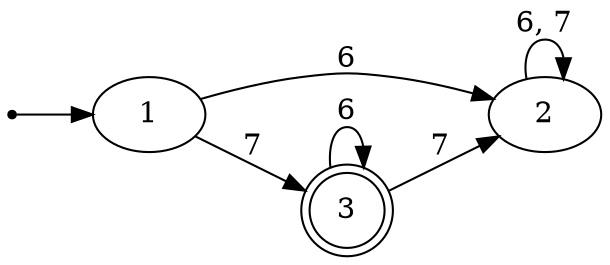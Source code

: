 digraph{

rankdir=LR;
inic[shape=point];

inic->1;

1->2 [label="6"];
1->3 [label="7"];
2->2 [label="6, 7"];
3->2 [label="7"];
3->3 [label="6"];

3[shape=doublecircle];
}
